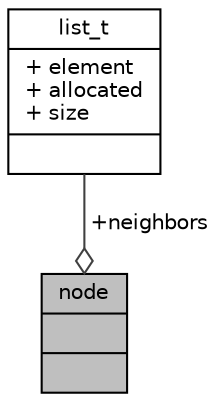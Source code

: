 digraph "node"
{
 // LATEX_PDF_SIZE
  edge [fontname="Helvetica",fontsize="10",labelfontname="Helvetica",labelfontsize="10"];
  node [fontname="Helvetica",fontsize="10",shape=record];
  Node1 [label="{node\n||}",height=0.2,width=0.4,color="black", fillcolor="grey75", style="filled", fontcolor="black",tooltip="structure définissant un noeud"];
  Node2 -> Node1 [color="grey25",fontsize="10",style="solid",label=" +neighbors" ,arrowhead="odiamond",fontname="Helvetica"];
  Node2 [label="{list_t\n|+ element\l+ allocated\l+ size\l|}",height=0.2,width=0.4,color="black", fillcolor="white", style="filled",URL="$structlist__t.html",tooltip=" "];
}

